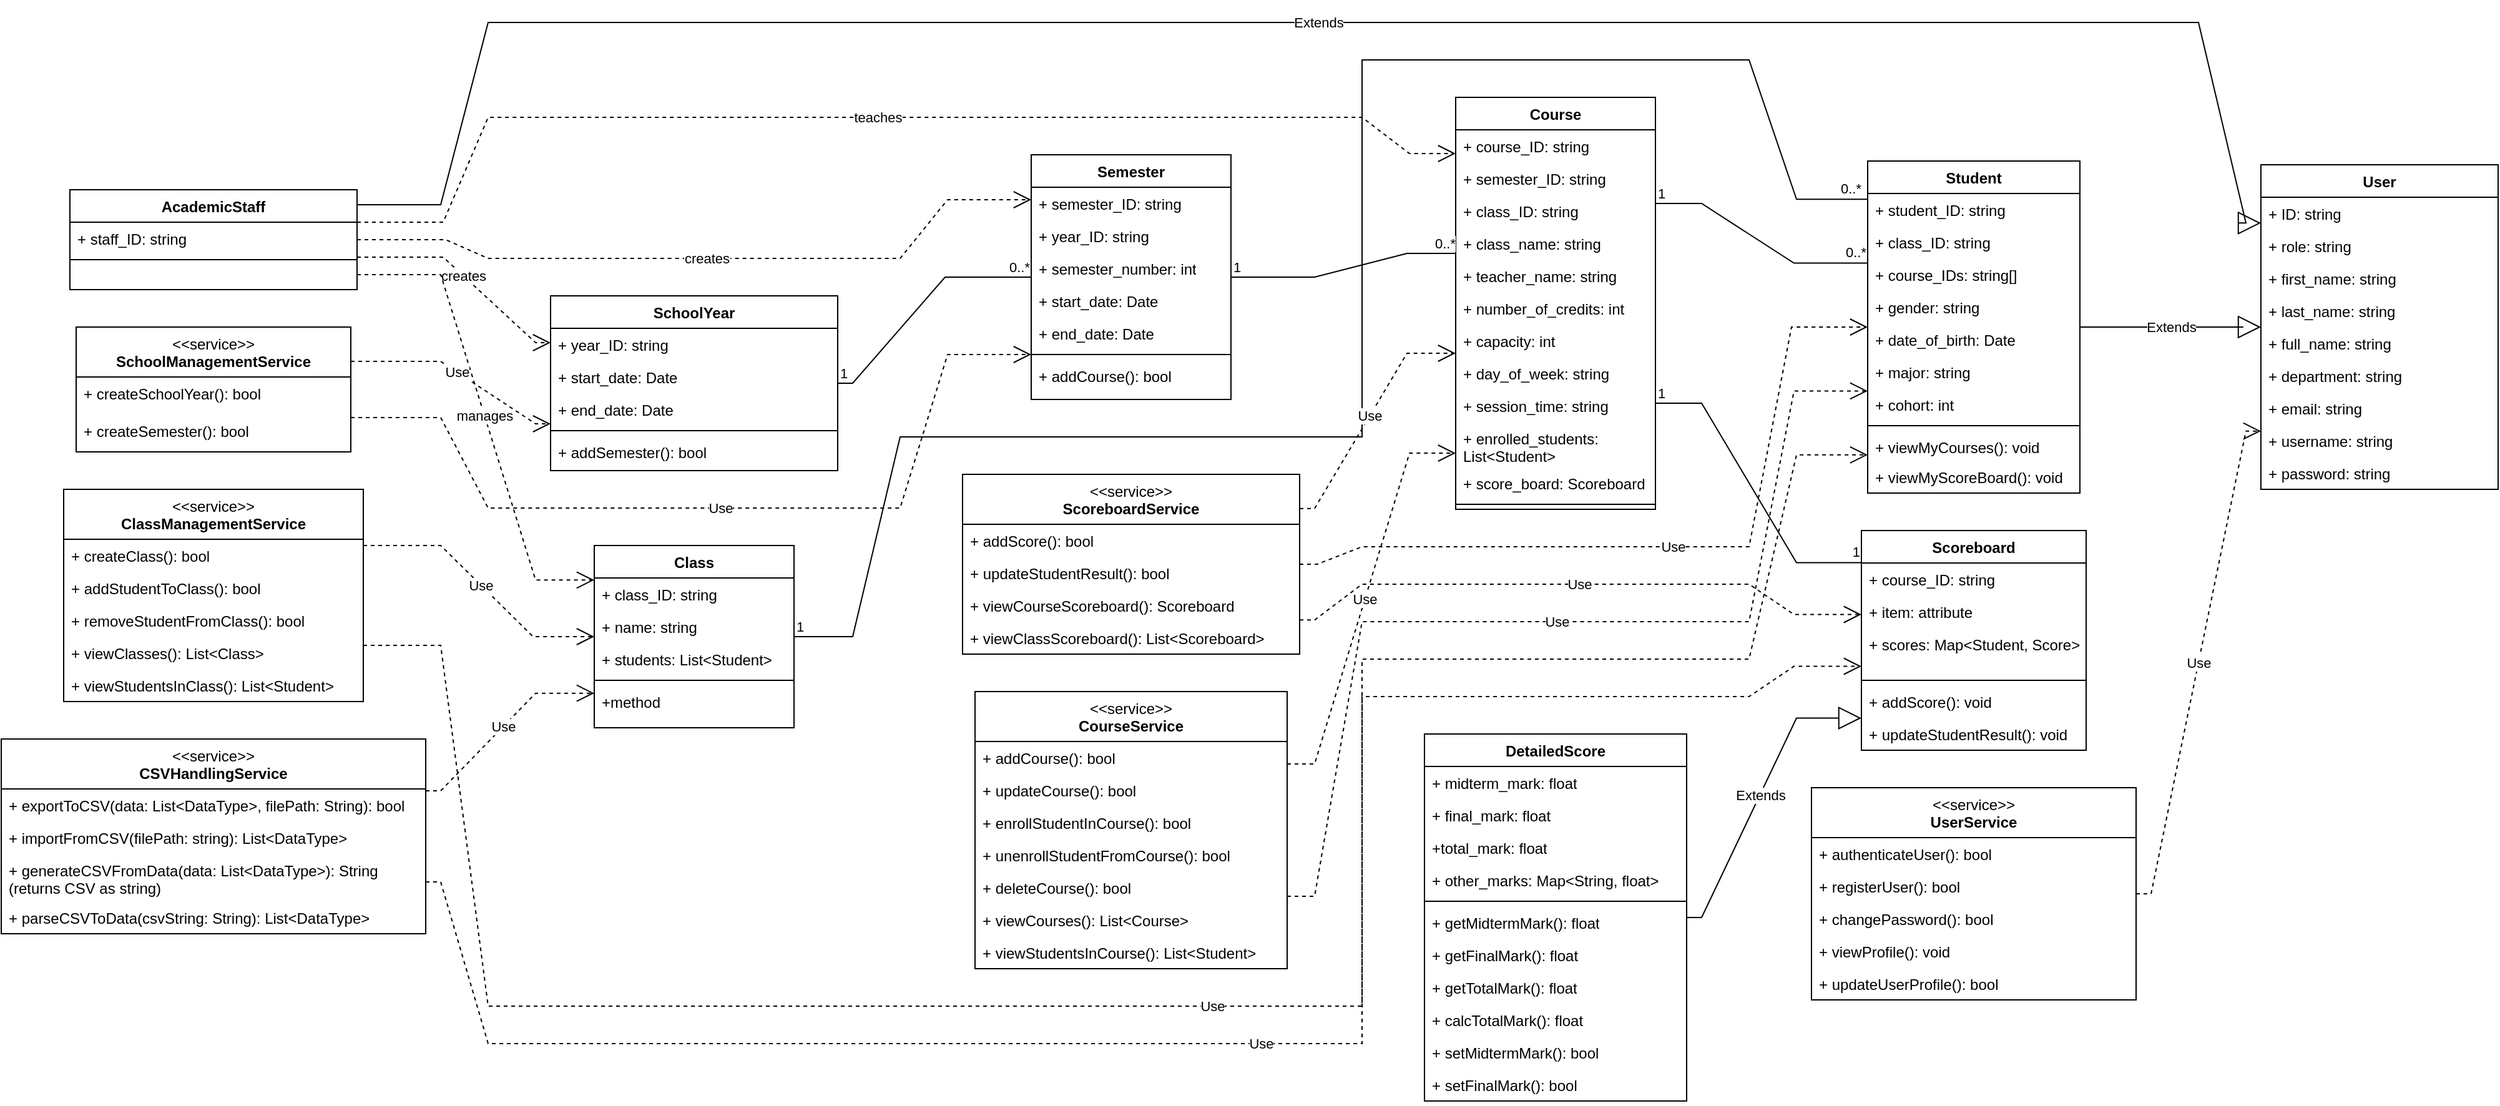 <mxfile>
    <diagram id="C5RBs43oDa-KdzZeNtuy" name="Page-1">
        <mxGraphModel dx="779" dy="1630" grid="1" gridSize="10" guides="1" tooltips="1" connect="1" arrows="1" fold="1" page="1" pageScale="1" pageWidth="827" pageHeight="1169" math="0" shadow="0">
            <root>
                <mxCell id="WIyWlLk6GJQsqaUBKTNV-0"/>
                <mxCell id="WIyWlLk6GJQsqaUBKTNV-1" parent="WIyWlLk6GJQsqaUBKTNV-0"/>
                <mxCell id="zkfFHV4jXpPFQw0GAbJ--17" value="Student" style="swimlane;fontStyle=1;align=center;verticalAlign=top;childLayout=stackLayout;horizontal=1;startSize=26;horizontalStack=0;resizeParent=1;resizeLast=0;collapsible=1;marginBottom=0;rounded=0;shadow=0;strokeWidth=1;" parent="WIyWlLk6GJQsqaUBKTNV-1" vertex="1">
                    <mxGeometry x="1495" y="111" width="170" height="266" as="geometry">
                        <mxRectangle x="550" y="140" width="160" height="26" as="alternateBounds"/>
                    </mxGeometry>
                </mxCell>
                <mxCell id="-3T1RMmUnkfiHpSHDkTK-1" value="+ student_ID: string" style="text;strokeColor=none;fillColor=none;align=left;verticalAlign=top;spacingLeft=4;spacingRight=4;overflow=hidden;rotatable=0;points=[[0,0.5],[1,0.5]];portConstraint=eastwest;whiteSpace=wrap;html=1;" parent="zkfFHV4jXpPFQw0GAbJ--17" vertex="1">
                    <mxGeometry y="26" width="170" height="26" as="geometry"/>
                </mxCell>
                <mxCell id="1" value="+ class_ID: string" style="text;strokeColor=none;fillColor=none;align=left;verticalAlign=top;spacingLeft=4;spacingRight=4;overflow=hidden;rotatable=0;points=[[0,0.5],[1,0.5]];portConstraint=eastwest;" vertex="1" parent="zkfFHV4jXpPFQw0GAbJ--17">
                    <mxGeometry y="52" width="170" height="26" as="geometry"/>
                </mxCell>
                <mxCell id="4" value="+ course_IDs: string[]" style="text;strokeColor=none;fillColor=none;align=left;verticalAlign=top;spacingLeft=4;spacingRight=4;overflow=hidden;rotatable=0;points=[[0,0.5],[1,0.5]];portConstraint=eastwest;" vertex="1" parent="zkfFHV4jXpPFQw0GAbJ--17">
                    <mxGeometry y="78" width="170" height="26" as="geometry"/>
                </mxCell>
                <mxCell id="-3T1RMmUnkfiHpSHDkTK-4" value="+ gender: string" style="text;strokeColor=none;fillColor=none;align=left;verticalAlign=top;spacingLeft=4;spacingRight=4;overflow=hidden;rotatable=0;points=[[0,0.5],[1,0.5]];portConstraint=eastwest;whiteSpace=wrap;html=1;" parent="zkfFHV4jXpPFQw0GAbJ--17" vertex="1">
                    <mxGeometry y="104" width="170" height="26" as="geometry"/>
                </mxCell>
                <mxCell id="-3T1RMmUnkfiHpSHDkTK-5" value="+ date_of_birth: Date" style="text;strokeColor=none;fillColor=none;align=left;verticalAlign=top;spacingLeft=4;spacingRight=4;overflow=hidden;rotatable=0;points=[[0,0.5],[1,0.5]];portConstraint=eastwest;whiteSpace=wrap;html=1;" parent="zkfFHV4jXpPFQw0GAbJ--17" vertex="1">
                    <mxGeometry y="130" width="170" height="26" as="geometry"/>
                </mxCell>
                <mxCell id="Ue815D1Km2BvdB6qnfGv-13" value="+ major: string" style="text;align=left;verticalAlign=top;spacingLeft=4;spacingRight=4;overflow=hidden;rotatable=0;points=[[0,0.5],[1,0.5]];portConstraint=eastwest;rounded=0;shadow=0;html=0;" parent="zkfFHV4jXpPFQw0GAbJ--17" vertex="1">
                    <mxGeometry y="156" width="170" height="26" as="geometry"/>
                </mxCell>
                <mxCell id="KfsI_u1-l9IcC41a-ZgF-0" value="+ cohort: int" style="text;strokeColor=none;fillColor=none;align=left;verticalAlign=top;spacingLeft=4;spacingRight=4;overflow=hidden;rotatable=0;points=[[0,0.5],[1,0.5]];portConstraint=eastwest;whiteSpace=wrap;html=1;" parent="zkfFHV4jXpPFQw0GAbJ--17" vertex="1">
                    <mxGeometry y="182" width="170" height="26" as="geometry"/>
                </mxCell>
                <mxCell id="zkfFHV4jXpPFQw0GAbJ--23" value="" style="line;html=1;strokeWidth=1;align=left;verticalAlign=middle;spacingTop=-1;spacingLeft=3;spacingRight=3;rotatable=0;labelPosition=right;points=[];portConstraint=eastwest;" parent="zkfFHV4jXpPFQw0GAbJ--17" vertex="1">
                    <mxGeometry y="208" width="170" height="8" as="geometry"/>
                </mxCell>
                <mxCell id="zkfFHV4jXpPFQw0GAbJ--24" value="+ viewMyCourses(): void" style="text;align=left;verticalAlign=top;spacingLeft=4;spacingRight=4;overflow=hidden;rotatable=0;points=[[0,0.5],[1,0.5]];portConstraint=eastwest;" parent="zkfFHV4jXpPFQw0GAbJ--17" vertex="1">
                    <mxGeometry y="216" width="170" height="24" as="geometry"/>
                </mxCell>
                <mxCell id="zkfFHV4jXpPFQw0GAbJ--25" value="+ viewMyScoreBoard(): void" style="text;align=left;verticalAlign=top;spacingLeft=4;spacingRight=4;overflow=hidden;rotatable=0;points=[[0,0.5],[1,0.5]];portConstraint=eastwest;" parent="zkfFHV4jXpPFQw0GAbJ--17" vertex="1">
                    <mxGeometry y="240" width="170" height="26" as="geometry"/>
                </mxCell>
                <mxCell id="Ue815D1Km2BvdB6qnfGv-22" value="User" style="swimlane;fontStyle=1;align=center;verticalAlign=top;childLayout=stackLayout;horizontal=1;startSize=26;horizontalStack=0;resizeParent=1;resizeParentMax=0;resizeLast=0;collapsible=1;marginBottom=0;whiteSpace=wrap;html=1;" parent="WIyWlLk6GJQsqaUBKTNV-1" vertex="1">
                    <mxGeometry x="1810" y="114" width="190" height="260" as="geometry"/>
                </mxCell>
                <mxCell id="Ue815D1Km2BvdB6qnfGv-23" value="&lt;div&gt;+ ID: string&lt;/div&gt;" style="text;strokeColor=none;fillColor=none;align=left;verticalAlign=top;spacingLeft=4;spacingRight=4;overflow=hidden;rotatable=0;points=[[0,0.5],[1,0.5]];portConstraint=eastwest;whiteSpace=wrap;html=1;" parent="Ue815D1Km2BvdB6qnfGv-22" vertex="1">
                    <mxGeometry y="26" width="190" height="26" as="geometry"/>
                </mxCell>
                <mxCell id="6" value="+ role: string" style="text;strokeColor=none;fillColor=none;align=left;verticalAlign=top;spacingLeft=4;spacingRight=4;overflow=hidden;rotatable=0;points=[[0,0.5],[1,0.5]];portConstraint=eastwest;" vertex="1" parent="Ue815D1Km2BvdB6qnfGv-22">
                    <mxGeometry y="52" width="190" height="26" as="geometry"/>
                </mxCell>
                <mxCell id="Ue815D1Km2BvdB6qnfGv-26" value="+ first_name: string" style="text;strokeColor=none;fillColor=none;align=left;verticalAlign=top;spacingLeft=4;spacingRight=4;overflow=hidden;rotatable=0;points=[[0,0.5],[1,0.5]];portConstraint=eastwest;whiteSpace=wrap;html=1;" parent="Ue815D1Km2BvdB6qnfGv-22" vertex="1">
                    <mxGeometry y="78" width="190" height="26" as="geometry"/>
                </mxCell>
                <mxCell id="-3T1RMmUnkfiHpSHDkTK-2" value="+ last_name: string" style="text;strokeColor=none;fillColor=none;align=left;verticalAlign=top;spacingLeft=4;spacingRight=4;overflow=hidden;rotatable=0;points=[[0,0.5],[1,0.5]];portConstraint=eastwest;whiteSpace=wrap;html=1;" parent="Ue815D1Km2BvdB6qnfGv-22" vertex="1">
                    <mxGeometry y="104" width="190" height="26" as="geometry"/>
                </mxCell>
                <mxCell id="-3T1RMmUnkfiHpSHDkTK-3" value="+ full_name: string" style="text;strokeColor=none;fillColor=none;align=left;verticalAlign=top;spacingLeft=4;spacingRight=4;overflow=hidden;rotatable=0;points=[[0,0.5],[1,0.5]];portConstraint=eastwest;whiteSpace=wrap;html=1;" parent="Ue815D1Km2BvdB6qnfGv-22" vertex="1">
                    <mxGeometry y="130" width="190" height="26" as="geometry"/>
                </mxCell>
                <mxCell id="Ue815D1Km2BvdB6qnfGv-42" value="+ department: string" style="text;strokeColor=none;fillColor=none;align=left;verticalAlign=top;spacingLeft=4;spacingRight=4;overflow=hidden;rotatable=0;points=[[0,0.5],[1,0.5]];portConstraint=eastwest;whiteSpace=wrap;html=1;" parent="Ue815D1Km2BvdB6qnfGv-22" vertex="1">
                    <mxGeometry y="156" width="190" height="26" as="geometry"/>
                </mxCell>
                <mxCell id="Ue815D1Km2BvdB6qnfGv-27" value="+ email: string" style="text;strokeColor=none;fillColor=none;align=left;verticalAlign=top;spacingLeft=4;spacingRight=4;overflow=hidden;rotatable=0;points=[[0,0.5],[1,0.5]];portConstraint=eastwest;whiteSpace=wrap;html=1;" parent="Ue815D1Km2BvdB6qnfGv-22" vertex="1">
                    <mxGeometry y="182" width="190" height="26" as="geometry"/>
                </mxCell>
                <mxCell id="hnoZKr83z10drjrx6tDb-0" value="+ username: string" style="text;strokeColor=none;fillColor=none;align=left;verticalAlign=top;spacingLeft=4;spacingRight=4;overflow=hidden;rotatable=0;points=[[0,0.5],[1,0.5]];portConstraint=eastwest;whiteSpace=wrap;html=1;" parent="Ue815D1Km2BvdB6qnfGv-22" vertex="1">
                    <mxGeometry y="208" width="190" height="26" as="geometry"/>
                </mxCell>
                <mxCell id="hnoZKr83z10drjrx6tDb-1" value="&lt;div&gt;+ password: string&lt;/div&gt;" style="text;strokeColor=none;fillColor=none;align=left;verticalAlign=top;spacingLeft=4;spacingRight=4;overflow=hidden;rotatable=0;points=[[0,0.5],[1,0.5]];portConstraint=eastwest;whiteSpace=wrap;html=1;" parent="Ue815D1Km2BvdB6qnfGv-22" vertex="1">
                    <mxGeometry y="234" width="190" height="26" as="geometry"/>
                </mxCell>
                <mxCell id="Ue815D1Km2BvdB6qnfGv-31" value="Course" style="swimlane;fontStyle=1;align=center;verticalAlign=top;childLayout=stackLayout;horizontal=1;startSize=26;horizontalStack=0;resizeParent=1;resizeParentMax=0;resizeLast=0;collapsible=1;marginBottom=0;whiteSpace=wrap;html=1;" parent="WIyWlLk6GJQsqaUBKTNV-1" vertex="1">
                    <mxGeometry x="1165" y="60" width="160" height="330" as="geometry"/>
                </mxCell>
                <mxCell id="Ue815D1Km2BvdB6qnfGv-32" value="+ course_ID: string" style="text;strokeColor=none;fillColor=none;align=left;verticalAlign=top;spacingLeft=4;spacingRight=4;overflow=hidden;rotatable=0;points=[[0,0.5],[1,0.5]];portConstraint=eastwest;whiteSpace=wrap;html=1;" parent="Ue815D1Km2BvdB6qnfGv-31" vertex="1">
                    <mxGeometry y="26" width="160" height="26" as="geometry"/>
                </mxCell>
                <mxCell id="2" value="+ semester_ID: string" style="text;strokeColor=none;fillColor=none;align=left;verticalAlign=top;spacingLeft=4;spacingRight=4;overflow=hidden;rotatable=0;points=[[0,0.5],[1,0.5]];portConstraint=eastwest;" vertex="1" parent="Ue815D1Km2BvdB6qnfGv-31">
                    <mxGeometry y="52" width="160" height="26" as="geometry"/>
                </mxCell>
                <mxCell id="Ue815D1Km2BvdB6qnfGv-35" value="+ class_ID: string" style="text;strokeColor=none;fillColor=none;align=left;verticalAlign=top;spacingLeft=4;spacingRight=4;overflow=hidden;rotatable=0;points=[[0,0.5],[1,0.5]];portConstraint=eastwest;whiteSpace=wrap;html=1;" parent="Ue815D1Km2BvdB6qnfGv-31" vertex="1">
                    <mxGeometry y="78" width="160" height="26" as="geometry"/>
                </mxCell>
                <mxCell id="KfsI_u1-l9IcC41a-ZgF-5" value="+ class_name: string" style="text;strokeColor=none;fillColor=none;align=left;verticalAlign=top;spacingLeft=4;spacingRight=4;overflow=hidden;rotatable=0;points=[[0,0.5],[1,0.5]];portConstraint=eastwest;whiteSpace=wrap;html=1;" parent="Ue815D1Km2BvdB6qnfGv-31" vertex="1">
                    <mxGeometry y="104" width="160" height="26" as="geometry"/>
                </mxCell>
                <mxCell id="-3T1RMmUnkfiHpSHDkTK-28" value="+ teacher_name: string" style="text;strokeColor=none;fillColor=none;align=left;verticalAlign=top;spacingLeft=4;spacingRight=4;overflow=hidden;rotatable=0;points=[[0,0.5],[1,0.5]];portConstraint=eastwest;whiteSpace=wrap;html=1;" parent="Ue815D1Km2BvdB6qnfGv-31" vertex="1">
                    <mxGeometry y="130" width="160" height="26" as="geometry"/>
                </mxCell>
                <mxCell id="KfsI_u1-l9IcC41a-ZgF-6" value="+ number_of_credits: int" style="text;strokeColor=none;fillColor=none;align=left;verticalAlign=top;spacingLeft=4;spacingRight=4;overflow=hidden;rotatable=0;points=[[0,0.5],[1,0.5]];portConstraint=eastwest;whiteSpace=wrap;html=1;" parent="Ue815D1Km2BvdB6qnfGv-31" vertex="1">
                    <mxGeometry y="156" width="160" height="26" as="geometry"/>
                </mxCell>
                <mxCell id="KfsI_u1-l9IcC41a-ZgF-7" value="+ capacity: int" style="text;strokeColor=none;fillColor=none;align=left;verticalAlign=top;spacingLeft=4;spacingRight=4;overflow=hidden;rotatable=0;points=[[0,0.5],[1,0.5]];portConstraint=eastwest;whiteSpace=wrap;html=1;" parent="Ue815D1Km2BvdB6qnfGv-31" vertex="1">
                    <mxGeometry y="182" width="160" height="26" as="geometry"/>
                </mxCell>
                <mxCell id="KfsI_u1-l9IcC41a-ZgF-8" value="+ day_of_week: string" style="text;strokeColor=none;fillColor=none;align=left;verticalAlign=top;spacingLeft=4;spacingRight=4;overflow=hidden;rotatable=0;points=[[0,0.5],[1,0.5]];portConstraint=eastwest;whiteSpace=wrap;html=1;" parent="Ue815D1Km2BvdB6qnfGv-31" vertex="1">
                    <mxGeometry y="208" width="160" height="26" as="geometry"/>
                </mxCell>
                <mxCell id="KfsI_u1-l9IcC41a-ZgF-9" value="+ session_time: string" style="text;strokeColor=none;fillColor=none;align=left;verticalAlign=top;spacingLeft=4;spacingRight=4;overflow=hidden;rotatable=0;points=[[0,0.5],[1,0.5]];portConstraint=eastwest;whiteSpace=wrap;html=1;" parent="Ue815D1Km2BvdB6qnfGv-31" vertex="1">
                    <mxGeometry y="234" width="160" height="26" as="geometry"/>
                </mxCell>
                <mxCell id="-3T1RMmUnkfiHpSHDkTK-29" value="+ enrolled_students: List&amp;lt;Student&amp;gt;" style="text;strokeColor=none;fillColor=none;align=left;verticalAlign=top;spacingLeft=4;spacingRight=4;overflow=hidden;rotatable=0;points=[[0,0.5],[1,0.5]];portConstraint=eastwest;whiteSpace=wrap;html=1;" parent="Ue815D1Km2BvdB6qnfGv-31" vertex="1">
                    <mxGeometry y="260" width="160" height="36" as="geometry"/>
                </mxCell>
                <mxCell id="5" value="+ score_board: Scoreboard" style="text;strokeColor=none;fillColor=none;align=left;verticalAlign=top;spacingLeft=4;spacingRight=4;overflow=hidden;rotatable=0;points=[[0,0.5],[1,0.5]];portConstraint=eastwest;" vertex="1" parent="Ue815D1Km2BvdB6qnfGv-31">
                    <mxGeometry y="296" width="160" height="26" as="geometry"/>
                </mxCell>
                <mxCell id="Ue815D1Km2BvdB6qnfGv-33" value="" style="line;strokeWidth=1;fillColor=none;align=left;verticalAlign=middle;spacingTop=-1;spacingLeft=3;spacingRight=3;rotatable=0;labelPosition=right;points=[];portConstraint=eastwest;strokeColor=inherit;" parent="Ue815D1Km2BvdB6qnfGv-31" vertex="1">
                    <mxGeometry y="322" width="160" height="8" as="geometry"/>
                </mxCell>
                <mxCell id="Ue815D1Km2BvdB6qnfGv-51" value="SchoolYear" style="swimlane;fontStyle=1;align=center;verticalAlign=top;childLayout=stackLayout;horizontal=1;startSize=26;horizontalStack=0;resizeParent=1;resizeParentMax=0;resizeLast=0;collapsible=1;marginBottom=0;whiteSpace=wrap;html=1;" parent="WIyWlLk6GJQsqaUBKTNV-1" vertex="1">
                    <mxGeometry x="440" y="219" width="230" height="140" as="geometry"/>
                </mxCell>
                <mxCell id="Ue815D1Km2BvdB6qnfGv-52" value="+ year_ID: string" style="text;strokeColor=none;fillColor=none;align=left;verticalAlign=top;spacingLeft=4;spacingRight=4;overflow=hidden;rotatable=0;points=[[0,0.5],[1,0.5]];portConstraint=eastwest;whiteSpace=wrap;html=1;" parent="Ue815D1Km2BvdB6qnfGv-51" vertex="1">
                    <mxGeometry y="26" width="230" height="26" as="geometry"/>
                </mxCell>
                <mxCell id="Ue815D1Km2BvdB6qnfGv-55" value="+ start_date: Date" style="text;strokeColor=none;fillColor=none;align=left;verticalAlign=top;spacingLeft=4;spacingRight=4;overflow=hidden;rotatable=0;points=[[0,0.5],[1,0.5]];portConstraint=eastwest;whiteSpace=wrap;html=1;" parent="Ue815D1Km2BvdB6qnfGv-51" vertex="1">
                    <mxGeometry y="52" width="230" height="26" as="geometry"/>
                </mxCell>
                <mxCell id="Ue815D1Km2BvdB6qnfGv-56" value="+ end_date: Date" style="text;strokeColor=none;fillColor=none;align=left;verticalAlign=top;spacingLeft=4;spacingRight=4;overflow=hidden;rotatable=0;points=[[0,0.5],[1,0.5]];portConstraint=eastwest;whiteSpace=wrap;html=1;" parent="Ue815D1Km2BvdB6qnfGv-51" vertex="1">
                    <mxGeometry y="78" width="230" height="26" as="geometry"/>
                </mxCell>
                <mxCell id="Ue815D1Km2BvdB6qnfGv-53" value="" style="line;strokeWidth=1;fillColor=none;align=left;verticalAlign=middle;spacingTop=-1;spacingLeft=3;spacingRight=3;rotatable=0;labelPosition=right;points=[];portConstraint=eastwest;strokeColor=inherit;" parent="Ue815D1Km2BvdB6qnfGv-51" vertex="1">
                    <mxGeometry y="104" width="230" height="8" as="geometry"/>
                </mxCell>
                <mxCell id="Ue815D1Km2BvdB6qnfGv-58" value="+ addSemester(): bool" style="text;strokeColor=none;fillColor=none;align=left;verticalAlign=top;spacingLeft=4;spacingRight=4;overflow=hidden;rotatable=0;points=[[0,0.5],[1,0.5]];portConstraint=eastwest;whiteSpace=wrap;html=1;" parent="Ue815D1Km2BvdB6qnfGv-51" vertex="1">
                    <mxGeometry y="112" width="230" height="28" as="geometry"/>
                </mxCell>
                <mxCell id="Ue815D1Km2BvdB6qnfGv-59" value="Class" style="swimlane;fontStyle=1;align=center;verticalAlign=top;childLayout=stackLayout;horizontal=1;startSize=26;horizontalStack=0;resizeParent=1;resizeParentMax=0;resizeLast=0;collapsible=1;marginBottom=0;whiteSpace=wrap;html=1;" parent="WIyWlLk6GJQsqaUBKTNV-1" vertex="1">
                    <mxGeometry x="475" y="419" width="160" height="146" as="geometry"/>
                </mxCell>
                <mxCell id="Ue815D1Km2BvdB6qnfGv-60" value="+ class_ID: string" style="text;strokeColor=none;fillColor=none;align=left;verticalAlign=top;spacingLeft=4;spacingRight=4;overflow=hidden;rotatable=0;points=[[0,0.5],[1,0.5]];portConstraint=eastwest;whiteSpace=wrap;html=1;" parent="Ue815D1Km2BvdB6qnfGv-59" vertex="1">
                    <mxGeometry y="26" width="160" height="26" as="geometry"/>
                </mxCell>
                <mxCell id="-3T1RMmUnkfiHpSHDkTK-187" value="+ name: string" style="text;strokeColor=none;fillColor=none;align=left;verticalAlign=top;spacingLeft=4;spacingRight=4;overflow=hidden;rotatable=0;points=[[0,0.5],[1,0.5]];portConstraint=eastwest;whiteSpace=wrap;html=1;" parent="Ue815D1Km2BvdB6qnfGv-59" vertex="1">
                    <mxGeometry y="52" width="160" height="26" as="geometry"/>
                </mxCell>
                <mxCell id="Ue815D1Km2BvdB6qnfGv-63" value="+ students: List&amp;lt;Student&amp;gt;" style="text;strokeColor=none;fillColor=none;align=left;verticalAlign=top;spacingLeft=4;spacingRight=4;overflow=hidden;rotatable=0;points=[[0,0.5],[1,0.5]];portConstraint=eastwest;whiteSpace=wrap;html=1;" parent="Ue815D1Km2BvdB6qnfGv-59" vertex="1">
                    <mxGeometry y="78" width="160" height="26" as="geometry"/>
                </mxCell>
                <mxCell id="Ue815D1Km2BvdB6qnfGv-61" value="" style="line;strokeWidth=1;fillColor=none;align=left;verticalAlign=middle;spacingTop=-1;spacingLeft=3;spacingRight=3;rotatable=0;labelPosition=right;points=[];portConstraint=eastwest;strokeColor=inherit;" parent="Ue815D1Km2BvdB6qnfGv-59" vertex="1">
                    <mxGeometry y="104" width="160" height="8" as="geometry"/>
                </mxCell>
                <mxCell id="Ue815D1Km2BvdB6qnfGv-62" value="+method" style="text;strokeColor=none;fillColor=none;align=left;verticalAlign=top;spacingLeft=4;spacingRight=4;overflow=hidden;rotatable=0;points=[[0,0.5],[1,0.5]];portConstraint=eastwest;whiteSpace=wrap;html=1;" parent="Ue815D1Km2BvdB6qnfGv-59" vertex="1">
                    <mxGeometry y="112" width="160" height="34" as="geometry"/>
                </mxCell>
                <mxCell id="Ue815D1Km2BvdB6qnfGv-65" value="Semester" style="swimlane;fontStyle=1;align=center;verticalAlign=top;childLayout=stackLayout;horizontal=1;startSize=26;horizontalStack=0;resizeParent=1;resizeParentMax=0;resizeLast=0;collapsible=1;marginBottom=0;whiteSpace=wrap;html=1;" parent="WIyWlLk6GJQsqaUBKTNV-1" vertex="1">
                    <mxGeometry x="825" y="106" width="160" height="196" as="geometry"/>
                </mxCell>
                <mxCell id="Ue815D1Km2BvdB6qnfGv-66" value="+ semester_ID: string" style="text;strokeColor=none;fillColor=none;align=left;verticalAlign=top;spacingLeft=4;spacingRight=4;overflow=hidden;rotatable=0;points=[[0,0.5],[1,0.5]];portConstraint=eastwest;whiteSpace=wrap;html=1;" parent="Ue815D1Km2BvdB6qnfGv-65" vertex="1">
                    <mxGeometry y="26" width="160" height="26" as="geometry"/>
                </mxCell>
                <mxCell id="3" value="+ year_ID: string" style="text;strokeColor=none;fillColor=none;align=left;verticalAlign=top;spacingLeft=4;spacingRight=4;overflow=hidden;rotatable=0;points=[[0,0.5],[1,0.5]];portConstraint=eastwest;" vertex="1" parent="Ue815D1Km2BvdB6qnfGv-65">
                    <mxGeometry y="52" width="160" height="26" as="geometry"/>
                </mxCell>
                <mxCell id="Ue815D1Km2BvdB6qnfGv-71" value="+ semester_number: int" style="text;strokeColor=none;fillColor=none;align=left;verticalAlign=top;spacingLeft=4;spacingRight=4;overflow=hidden;rotatable=0;points=[[0,0.5],[1,0.5]];portConstraint=eastwest;whiteSpace=wrap;html=1;" parent="Ue815D1Km2BvdB6qnfGv-65" vertex="1">
                    <mxGeometry y="78" width="160" height="26" as="geometry"/>
                </mxCell>
                <mxCell id="Ue815D1Km2BvdB6qnfGv-69" value="+ start_date: Date" style="text;strokeColor=none;fillColor=none;align=left;verticalAlign=top;spacingLeft=4;spacingRight=4;overflow=hidden;rotatable=0;points=[[0,0.5],[1,0.5]];portConstraint=eastwest;whiteSpace=wrap;html=1;" parent="Ue815D1Km2BvdB6qnfGv-65" vertex="1">
                    <mxGeometry y="104" width="160" height="26" as="geometry"/>
                </mxCell>
                <mxCell id="Ue815D1Km2BvdB6qnfGv-70" value="+ end_date: Date" style="text;strokeColor=none;fillColor=none;align=left;verticalAlign=top;spacingLeft=4;spacingRight=4;overflow=hidden;rotatable=0;points=[[0,0.5],[1,0.5]];portConstraint=eastwest;whiteSpace=wrap;html=1;" parent="Ue815D1Km2BvdB6qnfGv-65" vertex="1">
                    <mxGeometry y="130" width="160" height="26" as="geometry"/>
                </mxCell>
                <mxCell id="Ue815D1Km2BvdB6qnfGv-67" value="" style="line;strokeWidth=1;fillColor=none;align=left;verticalAlign=middle;spacingTop=-1;spacingLeft=3;spacingRight=3;rotatable=0;labelPosition=right;points=[];portConstraint=eastwest;strokeColor=inherit;" parent="Ue815D1Km2BvdB6qnfGv-65" vertex="1">
                    <mxGeometry y="156" width="160" height="8" as="geometry"/>
                </mxCell>
                <mxCell id="Ue815D1Km2BvdB6qnfGv-68" value="+ addCourse(): bool" style="text;strokeColor=none;fillColor=none;align=left;verticalAlign=top;spacingLeft=4;spacingRight=4;overflow=hidden;rotatable=0;points=[[0,0.5],[1,0.5]];portConstraint=eastwest;whiteSpace=wrap;html=1;" parent="Ue815D1Km2BvdB6qnfGv-65" vertex="1">
                    <mxGeometry y="164" width="160" height="32" as="geometry"/>
                </mxCell>
                <mxCell id="-3T1RMmUnkfiHpSHDkTK-30" value="Scoreboard" style="swimlane;fontStyle=1;align=center;verticalAlign=top;childLayout=stackLayout;horizontal=1;startSize=26;horizontalStack=0;resizeParent=1;resizeParentMax=0;resizeLast=0;collapsible=1;marginBottom=0;whiteSpace=wrap;html=1;" parent="WIyWlLk6GJQsqaUBKTNV-1" vertex="1">
                    <mxGeometry x="1490" y="407" width="180" height="176" as="geometry"/>
                </mxCell>
                <mxCell id="-3T1RMmUnkfiHpSHDkTK-31" value="+ course_ID: string" style="text;strokeColor=none;fillColor=none;align=left;verticalAlign=top;spacingLeft=4;spacingRight=4;overflow=hidden;rotatable=0;points=[[0,0.5],[1,0.5]];portConstraint=eastwest;whiteSpace=wrap;html=1;" parent="-3T1RMmUnkfiHpSHDkTK-30" vertex="1">
                    <mxGeometry y="26" width="180" height="26" as="geometry"/>
                </mxCell>
                <mxCell id="-3T1RMmUnkfiHpSHDkTK-192" value="+ item: attribute" style="text;strokeColor=none;fillColor=none;align=left;verticalAlign=top;spacingLeft=4;spacingRight=4;overflow=hidden;rotatable=0;points=[[0,0.5],[1,0.5]];portConstraint=eastwest;whiteSpace=wrap;html=1;" parent="-3T1RMmUnkfiHpSHDkTK-30" vertex="1">
                    <mxGeometry y="52" width="180" height="26" as="geometry"/>
                </mxCell>
                <mxCell id="-3T1RMmUnkfiHpSHDkTK-34" value="+ scores: Map&amp;lt;Student, Score&amp;gt;" style="text;strokeColor=none;fillColor=none;align=left;verticalAlign=top;spacingLeft=4;spacingRight=4;overflow=hidden;rotatable=0;points=[[0,0.5],[1,0.5]];portConstraint=eastwest;whiteSpace=wrap;html=1;" parent="-3T1RMmUnkfiHpSHDkTK-30" vertex="1">
                    <mxGeometry y="78" width="180" height="38" as="geometry"/>
                </mxCell>
                <mxCell id="-3T1RMmUnkfiHpSHDkTK-32" value="" style="line;strokeWidth=1;fillColor=none;align=left;verticalAlign=middle;spacingTop=-1;spacingLeft=3;spacingRight=3;rotatable=0;labelPosition=right;points=[];portConstraint=eastwest;strokeColor=inherit;" parent="-3T1RMmUnkfiHpSHDkTK-30" vertex="1">
                    <mxGeometry y="116" width="180" height="8" as="geometry"/>
                </mxCell>
                <mxCell id="-3T1RMmUnkfiHpSHDkTK-33" value="+ addScore(): void" style="text;strokeColor=none;fillColor=none;align=left;verticalAlign=top;spacingLeft=4;spacingRight=4;overflow=hidden;rotatable=0;points=[[0,0.5],[1,0.5]];portConstraint=eastwest;whiteSpace=wrap;html=1;" parent="-3T1RMmUnkfiHpSHDkTK-30" vertex="1">
                    <mxGeometry y="124" width="180" height="26" as="geometry"/>
                </mxCell>
                <mxCell id="fArniEPpt_v33jyFr9sa-2" value="+ updateStudentResult(): void" style="text;strokeColor=none;fillColor=none;align=left;verticalAlign=top;spacingLeft=4;spacingRight=4;overflow=hidden;rotatable=0;points=[[0,0.5],[1,0.5]];portConstraint=eastwest;whiteSpace=wrap;html=1;" parent="-3T1RMmUnkfiHpSHDkTK-30" vertex="1">
                    <mxGeometry y="150" width="180" height="26" as="geometry"/>
                </mxCell>
                <mxCell id="-3T1RMmUnkfiHpSHDkTK-81" value="Extends" style="endArrow=block;endSize=16;endFill=0;html=1;rounded=0;exitDx=0;exitDy=0;exitPerimeter=0;edgeStyle=orthogonalEdgeStyle;noEdgeStyle=1;orthogonal=1;" parent="WIyWlLk6GJQsqaUBKTNV-1" source="zkfFHV4jXpPFQw0GAbJ--0" target="Ue815D1Km2BvdB6qnfGv-22" edge="1">
                    <mxGeometry width="160" relative="1" as="geometry">
                        <mxPoint x="30" y="390" as="sourcePoint"/>
                        <mxPoint x="190" y="390" as="targetPoint"/>
                        <mxPoint as="offset"/>
                        <Array as="points">
                            <mxPoint x="352" y="146"/>
                            <mxPoint x="390"/>
                            <mxPoint x="720"/>
                            <mxPoint x="720"/>
                            <mxPoint x="1090"/>
                            <mxPoint x="1090"/>
                            <mxPoint x="1400"/>
                            <mxPoint x="1400"/>
                            <mxPoint x="1760"/>
                            <mxPoint x="1798" y="160.667"/>
                        </Array>
                    </mxGeometry>
                </mxCell>
                <mxCell id="zkfFHV4jXpPFQw0GAbJ--0" value="AcademicStaff" style="swimlane;fontStyle=1;align=center;verticalAlign=top;childLayout=stackLayout;horizontal=1;startSize=26;horizontalStack=0;resizeParent=1;resizeLast=0;collapsible=1;marginBottom=0;rounded=0;shadow=0;strokeWidth=1;" parent="WIyWlLk6GJQsqaUBKTNV-1" vertex="1">
                    <mxGeometry x="55" y="134" width="230" height="80" as="geometry">
                        <mxRectangle x="220" y="120" width="160" height="26" as="alternateBounds"/>
                    </mxGeometry>
                </mxCell>
                <mxCell id="-3T1RMmUnkfiHpSHDkTK-0" value="+ staff_ID: string" style="text;strokeColor=none;fillColor=none;align=left;verticalAlign=top;spacingLeft=4;spacingRight=4;overflow=hidden;rotatable=0;points=[[0,0.5],[1,0.5]];portConstraint=eastwest;whiteSpace=wrap;html=1;" parent="zkfFHV4jXpPFQw0GAbJ--0" vertex="1">
                    <mxGeometry y="26" width="230" height="26" as="geometry"/>
                </mxCell>
                <mxCell id="zkfFHV4jXpPFQw0GAbJ--4" value="" style="line;html=1;strokeWidth=1;align=left;verticalAlign=middle;spacingTop=-1;spacingLeft=3;spacingRight=3;rotatable=0;labelPosition=right;points=[];portConstraint=eastwest;" parent="zkfFHV4jXpPFQw0GAbJ--0" vertex="1">
                    <mxGeometry y="52" width="230" height="8" as="geometry"/>
                </mxCell>
                <mxCell id="-3T1RMmUnkfiHpSHDkTK-82" value="Extends" style="endArrow=block;endSize=16;endFill=0;html=1;rounded=0;edgeStyle=orthogonalEdgeStyle;noEdgeStyle=1;orthogonal=1;" parent="WIyWlLk6GJQsqaUBKTNV-1" source="zkfFHV4jXpPFQw0GAbJ--17" target="Ue815D1Km2BvdB6qnfGv-22" edge="1">
                    <mxGeometry width="160" relative="1" as="geometry">
                        <mxPoint y="430" as="sourcePoint"/>
                        <mxPoint x="160" y="430" as="targetPoint"/>
                        <Array as="points">
                            <mxPoint x="1722" y="244"/>
                            <mxPoint x="1796" y="244"/>
                        </Array>
                    </mxGeometry>
                </mxCell>
                <mxCell id="-3T1RMmUnkfiHpSHDkTK-83" value="creates" style="endArrow=open;endSize=12;dashed=1;html=1;rounded=0;noEdgeStyle=1;orthogonal=1;edgeStyle=orthogonalEdgeStyle;" parent="WIyWlLk6GJQsqaUBKTNV-1" source="zkfFHV4jXpPFQw0GAbJ--0" target="Ue815D1Km2BvdB6qnfGv-51" edge="1">
                    <mxGeometry width="160" relative="1" as="geometry">
                        <mxPoint x="-30" y="620" as="sourcePoint"/>
                        <mxPoint x="130" y="620" as="targetPoint"/>
                        <Array as="points">
                            <mxPoint x="354" y="188"/>
                            <mxPoint x="428" y="256.5"/>
                        </Array>
                    </mxGeometry>
                </mxCell>
                <mxCell id="-3T1RMmUnkfiHpSHDkTK-84" value="creates" style="endArrow=open;endSize=12;dashed=1;html=1;rounded=0;noEdgeStyle=1;orthogonal=1;edgeStyle=orthogonalEdgeStyle;" parent="WIyWlLk6GJQsqaUBKTNV-1" source="zkfFHV4jXpPFQw0GAbJ--0" target="Ue815D1Km2BvdB6qnfGv-65" edge="1">
                    <mxGeometry width="160" relative="1" as="geometry">
                        <mxPoint x="-230" y="480" as="sourcePoint"/>
                        <mxPoint x="-70" y="480" as="targetPoint"/>
                        <Array as="points">
                            <mxPoint x="356" y="174"/>
                            <mxPoint x="390" y="189"/>
                            <mxPoint x="720" y="189"/>
                            <mxPoint x="758" y="142"/>
                        </Array>
                    </mxGeometry>
                </mxCell>
                <mxCell id="-3T1RMmUnkfiHpSHDkTK-85" value="manages" style="endArrow=open;endSize=12;dashed=1;html=1;rounded=0;noEdgeStyle=1;orthogonal=1;edgeStyle=orthogonalEdgeStyle;" parent="WIyWlLk6GJQsqaUBKTNV-1" source="zkfFHV4jXpPFQw0GAbJ--0" target="Ue815D1Km2BvdB6qnfGv-59" edge="1">
                    <mxGeometry width="160" relative="1" as="geometry">
                        <mxPoint x="180" y="830" as="sourcePoint"/>
                        <mxPoint x="340" y="830" as="targetPoint"/>
                        <Array as="points">
                            <mxPoint x="352" y="202"/>
                            <mxPoint x="428" y="446.667"/>
                        </Array>
                    </mxGeometry>
                </mxCell>
                <mxCell id="-3T1RMmUnkfiHpSHDkTK-86" value="teaches" style="endArrow=open;endSize=12;dashed=1;html=1;rounded=0;noEdgeStyle=1;orthogonal=1;edgeStyle=orthogonalEdgeStyle;" parent="WIyWlLk6GJQsqaUBKTNV-1" source="zkfFHV4jXpPFQw0GAbJ--0" target="Ue815D1Km2BvdB6qnfGv-31" edge="1">
                    <mxGeometry width="160" relative="1" as="geometry">
                        <mxPoint x="-40" y="1120" as="sourcePoint"/>
                        <mxPoint x="120" y="1120" as="targetPoint"/>
                        <Array as="points">
                            <mxPoint x="354" y="160"/>
                            <mxPoint x="390" y="76"/>
                            <mxPoint x="720" y="76"/>
                            <mxPoint x="720" y="76"/>
                            <mxPoint x="1090" y="76"/>
                            <mxPoint x="1128" y="105"/>
                        </Array>
                    </mxGeometry>
                </mxCell>
                <mxCell id="-3T1RMmUnkfiHpSHDkTK-87" value="" style="endArrow=none;html=1;edgeStyle=orthogonalEdgeStyle;rounded=0;noEdgeStyle=1;orthogonal=1;" parent="WIyWlLk6GJQsqaUBKTNV-1" source="Ue815D1Km2BvdB6qnfGv-59" target="zkfFHV4jXpPFQw0GAbJ--17" edge="1">
                    <mxGeometry relative="1" as="geometry">
                        <mxPoint x="600" y="752" as="sourcePoint"/>
                        <mxPoint x="760" y="752" as="targetPoint"/>
                        <Array as="points">
                            <mxPoint x="682" y="492"/>
                            <mxPoint x="720" y="332"/>
                            <mxPoint x="1090" y="332"/>
                            <mxPoint x="1090" y="30"/>
                            <mxPoint x="1400" y="30"/>
                            <mxPoint x="1438" y="141.6"/>
                        </Array>
                    </mxGeometry>
                </mxCell>
                <mxCell id="-3T1RMmUnkfiHpSHDkTK-88" value="1" style="edgeLabel;resizable=0;html=1;align=left;verticalAlign=bottom;" parent="-3T1RMmUnkfiHpSHDkTK-87" connectable="0" vertex="1">
                    <mxGeometry x="-1" relative="1" as="geometry"/>
                </mxCell>
                <mxCell id="-3T1RMmUnkfiHpSHDkTK-89" value="0..*" style="edgeLabel;resizable=0;html=1;align=right;verticalAlign=bottom;" parent="-3T1RMmUnkfiHpSHDkTK-87" connectable="0" vertex="1">
                    <mxGeometry x="1" relative="1" as="geometry">
                        <mxPoint x="-5" as="offset"/>
                    </mxGeometry>
                </mxCell>
                <mxCell id="-3T1RMmUnkfiHpSHDkTK-90" value="" style="endArrow=none;html=1;edgeStyle=orthogonalEdgeStyle;rounded=0;noEdgeStyle=1;orthogonal=1;" parent="WIyWlLk6GJQsqaUBKTNV-1" source="Ue815D1Km2BvdB6qnfGv-31" target="zkfFHV4jXpPFQw0GAbJ--17" edge="1">
                    <mxGeometry relative="1" as="geometry">
                        <mxPoint x="650" y="540" as="sourcePoint"/>
                        <mxPoint x="390" y="470" as="targetPoint"/>
                        <Array as="points">
                            <mxPoint x="1362" y="145"/>
                            <mxPoint x="1436" y="192.8"/>
                        </Array>
                    </mxGeometry>
                </mxCell>
                <mxCell id="-3T1RMmUnkfiHpSHDkTK-91" value="1" style="edgeLabel;resizable=0;html=1;align=left;verticalAlign=bottom;" parent="-3T1RMmUnkfiHpSHDkTK-90" connectable="0" vertex="1">
                    <mxGeometry x="-1" relative="1" as="geometry"/>
                </mxCell>
                <mxCell id="-3T1RMmUnkfiHpSHDkTK-92" value="0..*" style="edgeLabel;resizable=0;html=1;align=right;verticalAlign=bottom;" parent="-3T1RMmUnkfiHpSHDkTK-90" connectable="0" vertex="1">
                    <mxGeometry x="1" relative="1" as="geometry"/>
                </mxCell>
                <mxCell id="-3T1RMmUnkfiHpSHDkTK-93" value="" style="endArrow=none;html=1;edgeStyle=orthogonalEdgeStyle;rounded=0;noEdgeStyle=1;orthogonal=1;" parent="WIyWlLk6GJQsqaUBKTNV-1" source="Ue815D1Km2BvdB6qnfGv-65" target="Ue815D1Km2BvdB6qnfGv-31" edge="1">
                    <mxGeometry relative="1" as="geometry">
                        <mxPoint x="110" y="810" as="sourcePoint"/>
                        <mxPoint x="270" y="810" as="targetPoint"/>
                        <Array as="points">
                            <mxPoint x="1052" y="204"/>
                            <mxPoint x="1126" y="185"/>
                        </Array>
                    </mxGeometry>
                </mxCell>
                <mxCell id="-3T1RMmUnkfiHpSHDkTK-94" value="1" style="edgeLabel;resizable=0;html=1;align=left;verticalAlign=bottom;" parent="-3T1RMmUnkfiHpSHDkTK-93" connectable="0" vertex="1">
                    <mxGeometry x="-1" relative="1" as="geometry"/>
                </mxCell>
                <mxCell id="-3T1RMmUnkfiHpSHDkTK-95" value="0..*" style="edgeLabel;resizable=0;html=1;align=right;verticalAlign=bottom;" parent="-3T1RMmUnkfiHpSHDkTK-93" connectable="0" vertex="1">
                    <mxGeometry x="1" relative="1" as="geometry"/>
                </mxCell>
                <mxCell id="-3T1RMmUnkfiHpSHDkTK-96" value="" style="endArrow=none;html=1;edgeStyle=orthogonalEdgeStyle;rounded=0;noEdgeStyle=1;orthogonal=1;" parent="WIyWlLk6GJQsqaUBKTNV-1" source="Ue815D1Km2BvdB6qnfGv-51" target="Ue815D1Km2BvdB6qnfGv-65" edge="1">
                    <mxGeometry relative="1" as="geometry">
                        <mxPoint x="110" y="580" as="sourcePoint"/>
                        <mxPoint x="270" y="580" as="targetPoint"/>
                        <Array as="points">
                            <mxPoint x="682" y="289"/>
                            <mxPoint x="756" y="204"/>
                        </Array>
                    </mxGeometry>
                </mxCell>
                <mxCell id="-3T1RMmUnkfiHpSHDkTK-97" value="1" style="edgeLabel;resizable=0;html=1;align=left;verticalAlign=bottom;" parent="-3T1RMmUnkfiHpSHDkTK-96" connectable="0" vertex="1">
                    <mxGeometry x="-1" relative="1" as="geometry"/>
                </mxCell>
                <mxCell id="-3T1RMmUnkfiHpSHDkTK-98" value="0..*" style="edgeLabel;resizable=0;html=1;align=right;verticalAlign=bottom;" parent="-3T1RMmUnkfiHpSHDkTK-96" connectable="0" vertex="1">
                    <mxGeometry x="1" relative="1" as="geometry"/>
                </mxCell>
                <mxCell id="-3T1RMmUnkfiHpSHDkTK-105" value="" style="endArrow=none;html=1;edgeStyle=orthogonalEdgeStyle;rounded=0;noEdgeStyle=1;orthogonal=1;" parent="WIyWlLk6GJQsqaUBKTNV-1" source="Ue815D1Km2BvdB6qnfGv-31" target="-3T1RMmUnkfiHpSHDkTK-30" edge="1">
                    <mxGeometry relative="1" as="geometry">
                        <mxPoint x="220" y="900" as="sourcePoint"/>
                        <mxPoint x="380" y="900" as="targetPoint"/>
                        <Array as="points">
                            <mxPoint x="1362" y="305"/>
                            <mxPoint x="1438" y="432.75"/>
                        </Array>
                    </mxGeometry>
                </mxCell>
                <mxCell id="-3T1RMmUnkfiHpSHDkTK-106" value="1" style="edgeLabel;resizable=0;html=1;align=left;verticalAlign=bottom;" parent="-3T1RMmUnkfiHpSHDkTK-105" connectable="0" vertex="1">
                    <mxGeometry x="-1" relative="1" as="geometry"/>
                </mxCell>
                <mxCell id="-3T1RMmUnkfiHpSHDkTK-107" value="1" style="edgeLabel;resizable=0;html=1;align=right;verticalAlign=bottom;" parent="-3T1RMmUnkfiHpSHDkTK-105" connectable="0" vertex="1">
                    <mxGeometry x="1" relative="1" as="geometry"/>
                </mxCell>
                <mxCell id="-3T1RMmUnkfiHpSHDkTK-139" value="&lt;span style=&quot;font-weight: normal;&quot;&gt;&amp;lt;&amp;lt;service&amp;gt;&amp;gt;&lt;br&gt;&lt;b&gt;SchoolManagementService&lt;br&gt;&lt;/b&gt;&lt;/span&gt;" style="swimlane;fontStyle=1;align=center;verticalAlign=top;childLayout=stackLayout;horizontal=1;startSize=40;horizontalStack=0;resizeParent=1;resizeParentMax=0;resizeLast=0;collapsible=1;marginBottom=0;whiteSpace=wrap;html=1;" parent="WIyWlLk6GJQsqaUBKTNV-1" vertex="1">
                    <mxGeometry x="60" y="244" width="220" height="100" as="geometry"/>
                </mxCell>
                <mxCell id="-3T1RMmUnkfiHpSHDkTK-140" value="+ createSchoolYear(): bool" style="text;strokeColor=none;fillColor=none;align=left;verticalAlign=top;spacingLeft=4;spacingRight=4;overflow=hidden;rotatable=0;points=[[0,0.5],[1,0.5]];portConstraint=eastwest;whiteSpace=wrap;html=1;" parent="-3T1RMmUnkfiHpSHDkTK-139" vertex="1">
                    <mxGeometry y="40" width="220" height="30" as="geometry"/>
                </mxCell>
                <mxCell id="-3T1RMmUnkfiHpSHDkTK-141" value="+ createSemester(): bool" style="text;strokeColor=none;fillColor=none;align=left;verticalAlign=top;spacingLeft=4;spacingRight=4;overflow=hidden;rotatable=0;points=[[0,0.5],[1,0.5]];portConstraint=eastwest;whiteSpace=wrap;html=1;" parent="-3T1RMmUnkfiHpSHDkTK-139" vertex="1">
                    <mxGeometry y="70" width="220" height="30" as="geometry"/>
                </mxCell>
                <mxCell id="-3T1RMmUnkfiHpSHDkTK-142" value="&lt;span style=&quot;font-weight: normal;&quot;&gt;&amp;lt;&amp;lt;service&amp;gt;&amp;gt;&lt;br&gt;&lt;b&gt;ScoreboardService&lt;br&gt;&lt;/b&gt;&lt;/span&gt;" style="swimlane;fontStyle=1;align=center;verticalAlign=top;childLayout=stackLayout;horizontal=1;startSize=40;horizontalStack=0;resizeParent=1;resizeParentMax=0;resizeLast=0;collapsible=1;marginBottom=0;whiteSpace=wrap;html=1;" parent="WIyWlLk6GJQsqaUBKTNV-1" vertex="1">
                    <mxGeometry x="770" y="362" width="270" height="144" as="geometry"/>
                </mxCell>
                <mxCell id="-3T1RMmUnkfiHpSHDkTK-143" value="+ addScore(): bool" style="text;strokeColor=none;fillColor=none;align=left;verticalAlign=top;spacingLeft=4;spacingRight=4;overflow=hidden;rotatable=0;points=[[0,0.5],[1,0.5]];portConstraint=eastwest;whiteSpace=wrap;html=1;" parent="-3T1RMmUnkfiHpSHDkTK-142" vertex="1">
                    <mxGeometry y="40" width="270" height="26" as="geometry"/>
                </mxCell>
                <mxCell id="-3T1RMmUnkfiHpSHDkTK-144" value="+ updateStudentResult(): bool" style="text;strokeColor=none;fillColor=none;align=left;verticalAlign=top;spacingLeft=4;spacingRight=4;overflow=hidden;rotatable=0;points=[[0,0.5],[1,0.5]];portConstraint=eastwest;whiteSpace=wrap;html=1;" parent="-3T1RMmUnkfiHpSHDkTK-142" vertex="1">
                    <mxGeometry y="66" width="270" height="26" as="geometry"/>
                </mxCell>
                <mxCell id="-3T1RMmUnkfiHpSHDkTK-145" value="+ viewCourseScoreboard(): Scoreboard" style="text;strokeColor=none;fillColor=none;align=left;verticalAlign=top;spacingLeft=4;spacingRight=4;overflow=hidden;rotatable=0;points=[[0,0.5],[1,0.5]];portConstraint=eastwest;whiteSpace=wrap;html=1;" parent="-3T1RMmUnkfiHpSHDkTK-142" vertex="1">
                    <mxGeometry y="92" width="270" height="26" as="geometry"/>
                </mxCell>
                <mxCell id="-3T1RMmUnkfiHpSHDkTK-146" value="+ viewClassScoreboard(): List&amp;lt;Scoreboard&amp;gt;" style="text;strokeColor=none;fillColor=none;align=left;verticalAlign=top;spacingLeft=4;spacingRight=4;overflow=hidden;rotatable=0;points=[[0,0.5],[1,0.5]];portConstraint=eastwest;whiteSpace=wrap;html=1;" parent="-3T1RMmUnkfiHpSHDkTK-142" vertex="1">
                    <mxGeometry y="118" width="270" height="26" as="geometry"/>
                </mxCell>
                <mxCell id="-3T1RMmUnkfiHpSHDkTK-147" value="&lt;span style=&quot;font-weight: normal;&quot;&gt;&amp;lt;&amp;lt;service&amp;gt;&amp;gt;&lt;br&gt;&lt;b&gt;UserService&lt;br&gt;&lt;/b&gt;&lt;/span&gt;" style="swimlane;fontStyle=1;align=center;verticalAlign=top;childLayout=stackLayout;horizontal=1;startSize=40;horizontalStack=0;resizeParent=1;resizeParentMax=0;resizeLast=0;collapsible=1;marginBottom=0;whiteSpace=wrap;html=1;" parent="WIyWlLk6GJQsqaUBKTNV-1" vertex="1">
                    <mxGeometry x="1450" y="613" width="260" height="170" as="geometry"/>
                </mxCell>
                <mxCell id="-3T1RMmUnkfiHpSHDkTK-148" value="+ authenticateUser(): bool" style="text;strokeColor=none;fillColor=none;align=left;verticalAlign=top;spacingLeft=4;spacingRight=4;overflow=hidden;rotatable=0;points=[[0,0.5],[1,0.5]];portConstraint=eastwest;whiteSpace=wrap;html=1;" parent="-3T1RMmUnkfiHpSHDkTK-147" vertex="1">
                    <mxGeometry y="40" width="260" height="26" as="geometry"/>
                </mxCell>
                <mxCell id="-3T1RMmUnkfiHpSHDkTK-149" value="+ registerUser(): bool" style="text;strokeColor=none;fillColor=none;align=left;verticalAlign=top;spacingLeft=4;spacingRight=4;overflow=hidden;rotatable=0;points=[[0,0.5],[1,0.5]];portConstraint=eastwest;whiteSpace=wrap;html=1;" parent="-3T1RMmUnkfiHpSHDkTK-147" vertex="1">
                    <mxGeometry y="66" width="260" height="26" as="geometry"/>
                </mxCell>
                <mxCell id="-3T1RMmUnkfiHpSHDkTK-191" value="+ changePassword(): bool" style="text;strokeColor=none;fillColor=none;align=left;verticalAlign=top;spacingLeft=4;spacingRight=4;overflow=hidden;rotatable=0;points=[[0,0.5],[1,0.5]];portConstraint=eastwest;whiteSpace=wrap;html=1;" parent="-3T1RMmUnkfiHpSHDkTK-147" vertex="1">
                    <mxGeometry y="92" width="260" height="26" as="geometry"/>
                </mxCell>
                <mxCell id="-3T1RMmUnkfiHpSHDkTK-190" value="+ viewProfile(): void" style="text;strokeColor=none;fillColor=none;align=left;verticalAlign=top;spacingLeft=4;spacingRight=4;overflow=hidden;rotatable=0;points=[[0,0.5],[1,0.5]];portConstraint=eastwest;whiteSpace=wrap;html=1;" parent="-3T1RMmUnkfiHpSHDkTK-147" vertex="1">
                    <mxGeometry y="118" width="260" height="26" as="geometry"/>
                </mxCell>
                <mxCell id="-3T1RMmUnkfiHpSHDkTK-150" value="+ updateUserProfile(): bool" style="text;strokeColor=none;fillColor=none;align=left;verticalAlign=top;spacingLeft=4;spacingRight=4;overflow=hidden;rotatable=0;points=[[0,0.5],[1,0.5]];portConstraint=eastwest;whiteSpace=wrap;html=1;" parent="-3T1RMmUnkfiHpSHDkTK-147" vertex="1">
                    <mxGeometry y="144" width="260" height="26" as="geometry"/>
                </mxCell>
                <mxCell id="-3T1RMmUnkfiHpSHDkTK-151" value="&lt;span style=&quot;font-weight: normal;&quot;&gt;&amp;lt;&amp;lt;service&amp;gt;&amp;gt;&lt;br&gt;&lt;b&gt;CourseService&lt;br&gt;&lt;/b&gt;&lt;/span&gt;" style="swimlane;fontStyle=1;align=center;verticalAlign=top;childLayout=stackLayout;horizontal=1;startSize=40;horizontalStack=0;resizeParent=1;resizeParentMax=0;resizeLast=0;collapsible=1;marginBottom=0;whiteSpace=wrap;html=1;" parent="WIyWlLk6GJQsqaUBKTNV-1" vertex="1">
                    <mxGeometry x="780" y="536" width="250" height="222" as="geometry"/>
                </mxCell>
                <mxCell id="-3T1RMmUnkfiHpSHDkTK-152" value="+ addCourse(): bool" style="text;strokeColor=none;fillColor=none;align=left;verticalAlign=top;spacingLeft=4;spacingRight=4;overflow=hidden;rotatable=0;points=[[0,0.5],[1,0.5]];portConstraint=eastwest;whiteSpace=wrap;html=1;" parent="-3T1RMmUnkfiHpSHDkTK-151" vertex="1">
                    <mxGeometry y="40" width="250" height="26" as="geometry"/>
                </mxCell>
                <mxCell id="-3T1RMmUnkfiHpSHDkTK-153" value="+ updateCourse(): bool" style="text;strokeColor=none;fillColor=none;align=left;verticalAlign=top;spacingLeft=4;spacingRight=4;overflow=hidden;rotatable=0;points=[[0,0.5],[1,0.5]];portConstraint=eastwest;whiteSpace=wrap;html=1;" parent="-3T1RMmUnkfiHpSHDkTK-151" vertex="1">
                    <mxGeometry y="66" width="250" height="26" as="geometry"/>
                </mxCell>
                <mxCell id="-3T1RMmUnkfiHpSHDkTK-154" value="+ enrollStudentInCourse(): bool" style="text;strokeColor=none;fillColor=none;align=left;verticalAlign=top;spacingLeft=4;spacingRight=4;overflow=hidden;rotatable=0;points=[[0,0.5],[1,0.5]];portConstraint=eastwest;whiteSpace=wrap;html=1;" parent="-3T1RMmUnkfiHpSHDkTK-151" vertex="1">
                    <mxGeometry y="92" width="250" height="26" as="geometry"/>
                </mxCell>
                <mxCell id="-3T1RMmUnkfiHpSHDkTK-155" value="+ unenrollStudentFromCourse(): bool" style="text;strokeColor=none;fillColor=none;align=left;verticalAlign=top;spacingLeft=4;spacingRight=4;overflow=hidden;rotatable=0;points=[[0,0.5],[1,0.5]];portConstraint=eastwest;whiteSpace=wrap;html=1;" parent="-3T1RMmUnkfiHpSHDkTK-151" vertex="1">
                    <mxGeometry y="118" width="250" height="26" as="geometry"/>
                </mxCell>
                <mxCell id="-3T1RMmUnkfiHpSHDkTK-156" value="+ deleteCourse(): bool" style="text;strokeColor=none;fillColor=none;align=left;verticalAlign=top;spacingLeft=4;spacingRight=4;overflow=hidden;rotatable=0;points=[[0,0.5],[1,0.5]];portConstraint=eastwest;whiteSpace=wrap;html=1;" parent="-3T1RMmUnkfiHpSHDkTK-151" vertex="1">
                    <mxGeometry y="144" width="250" height="26" as="geometry"/>
                </mxCell>
                <mxCell id="-3T1RMmUnkfiHpSHDkTK-157" value="+ viewCourses(): List&amp;lt;Course&amp;gt;" style="text;strokeColor=none;fillColor=none;align=left;verticalAlign=top;spacingLeft=4;spacingRight=4;overflow=hidden;rotatable=0;points=[[0,0.5],[1,0.5]];portConstraint=eastwest;whiteSpace=wrap;html=1;" parent="-3T1RMmUnkfiHpSHDkTK-151" vertex="1">
                    <mxGeometry y="170" width="250" height="26" as="geometry"/>
                </mxCell>
                <mxCell id="-3T1RMmUnkfiHpSHDkTK-158" value="+ viewStudentsInCourse(): List&amp;lt;Student&amp;gt;" style="text;strokeColor=none;fillColor=none;align=left;verticalAlign=top;spacingLeft=4;spacingRight=4;overflow=hidden;rotatable=0;points=[[0,0.5],[1,0.5]];portConstraint=eastwest;whiteSpace=wrap;html=1;" parent="-3T1RMmUnkfiHpSHDkTK-151" vertex="1">
                    <mxGeometry y="196" width="250" height="26" as="geometry"/>
                </mxCell>
                <mxCell id="-3T1RMmUnkfiHpSHDkTK-159" value="&lt;span style=&quot;font-weight: normal;&quot;&gt;&amp;lt;&amp;lt;service&amp;gt;&amp;gt;&lt;br&gt;&lt;b&gt;ClassManagementService&lt;br&gt;&lt;/b&gt;&lt;/span&gt;" style="swimlane;fontStyle=1;align=center;verticalAlign=top;childLayout=stackLayout;horizontal=1;startSize=40;horizontalStack=0;resizeParent=1;resizeParentMax=0;resizeLast=0;collapsible=1;marginBottom=0;whiteSpace=wrap;html=1;" parent="WIyWlLk6GJQsqaUBKTNV-1" vertex="1">
                    <mxGeometry x="50" y="374" width="240" height="170" as="geometry"/>
                </mxCell>
                <mxCell id="-3T1RMmUnkfiHpSHDkTK-160" value="+ createClass(): bool" style="text;strokeColor=none;fillColor=none;align=left;verticalAlign=top;spacingLeft=4;spacingRight=4;overflow=hidden;rotatable=0;points=[[0,0.5],[1,0.5]];portConstraint=eastwest;whiteSpace=wrap;html=1;" parent="-3T1RMmUnkfiHpSHDkTK-159" vertex="1">
                    <mxGeometry y="40" width="240" height="26" as="geometry"/>
                </mxCell>
                <mxCell id="-3T1RMmUnkfiHpSHDkTK-161" value="+ addStudentToClass(): bool" style="text;strokeColor=none;fillColor=none;align=left;verticalAlign=top;spacingLeft=4;spacingRight=4;overflow=hidden;rotatable=0;points=[[0,0.5],[1,0.5]];portConstraint=eastwest;whiteSpace=wrap;html=1;" parent="-3T1RMmUnkfiHpSHDkTK-159" vertex="1">
                    <mxGeometry y="66" width="240" height="26" as="geometry"/>
                </mxCell>
                <mxCell id="-3T1RMmUnkfiHpSHDkTK-162" value="+ removeStudentFromClass(): bool" style="text;strokeColor=none;fillColor=none;align=left;verticalAlign=top;spacingLeft=4;spacingRight=4;overflow=hidden;rotatable=0;points=[[0,0.5],[1,0.5]];portConstraint=eastwest;whiteSpace=wrap;html=1;" parent="-3T1RMmUnkfiHpSHDkTK-159" vertex="1">
                    <mxGeometry y="92" width="240" height="26" as="geometry"/>
                </mxCell>
                <mxCell id="-3T1RMmUnkfiHpSHDkTK-163" value="+ viewClasses(): List&amp;lt;Class&amp;gt;" style="text;strokeColor=none;fillColor=none;align=left;verticalAlign=top;spacingLeft=4;spacingRight=4;overflow=hidden;rotatable=0;points=[[0,0.5],[1,0.5]];portConstraint=eastwest;whiteSpace=wrap;html=1;" parent="-3T1RMmUnkfiHpSHDkTK-159" vertex="1">
                    <mxGeometry y="118" width="240" height="26" as="geometry"/>
                </mxCell>
                <mxCell id="-3T1RMmUnkfiHpSHDkTK-164" value="+ viewStudentsInClass(): List&amp;lt;Student&amp;gt;" style="text;strokeColor=none;fillColor=none;align=left;verticalAlign=top;spacingLeft=4;spacingRight=4;overflow=hidden;rotatable=0;points=[[0,0.5],[1,0.5]];portConstraint=eastwest;whiteSpace=wrap;html=1;" parent="-3T1RMmUnkfiHpSHDkTK-159" vertex="1">
                    <mxGeometry y="144" width="240" height="26" as="geometry"/>
                </mxCell>
                <mxCell id="-3T1RMmUnkfiHpSHDkTK-165" value="&lt;span style=&quot;font-weight: normal;&quot;&gt;&amp;lt;&amp;lt;service&amp;gt;&amp;gt;&lt;br&gt;&lt;b&gt;CSVHandlingService&lt;br&gt;&lt;/b&gt;&lt;/span&gt;" style="swimlane;fontStyle=1;align=center;verticalAlign=top;childLayout=stackLayout;horizontal=1;startSize=40;horizontalStack=0;resizeParent=1;resizeParentMax=0;resizeLast=0;collapsible=1;marginBottom=0;whiteSpace=wrap;html=1;" parent="WIyWlLk6GJQsqaUBKTNV-1" vertex="1">
                    <mxGeometry y="574" width="340" height="156" as="geometry"/>
                </mxCell>
                <mxCell id="-3T1RMmUnkfiHpSHDkTK-166" value="+ exportToCSV(data: List&amp;lt;DataType&amp;gt;, filePath: String): bool" style="text;strokeColor=none;fillColor=none;align=left;verticalAlign=top;spacingLeft=4;spacingRight=4;overflow=hidden;rotatable=0;points=[[0,0.5],[1,0.5]];portConstraint=eastwest;whiteSpace=wrap;html=1;" parent="-3T1RMmUnkfiHpSHDkTK-165" vertex="1">
                    <mxGeometry y="40" width="340" height="26" as="geometry"/>
                </mxCell>
                <mxCell id="-3T1RMmUnkfiHpSHDkTK-167" value="+ importFromCSV(filePath: string): List&amp;lt;DataType&amp;gt;" style="text;strokeColor=none;fillColor=none;align=left;verticalAlign=top;spacingLeft=4;spacingRight=4;overflow=hidden;rotatable=0;points=[[0,0.5],[1,0.5]];portConstraint=eastwest;whiteSpace=wrap;html=1;" parent="-3T1RMmUnkfiHpSHDkTK-165" vertex="1">
                    <mxGeometry y="66" width="340" height="26" as="geometry"/>
                </mxCell>
                <mxCell id="-3T1RMmUnkfiHpSHDkTK-168" value="+ generateCSVFromData(data: List&amp;lt;DataType&amp;gt;): String (returns CSV as string)" style="text;strokeColor=none;fillColor=none;align=left;verticalAlign=top;spacingLeft=4;spacingRight=4;overflow=hidden;rotatable=0;points=[[0,0.5],[1,0.5]];portConstraint=eastwest;whiteSpace=wrap;html=1;" parent="-3T1RMmUnkfiHpSHDkTK-165" vertex="1">
                    <mxGeometry y="92" width="340" height="38" as="geometry"/>
                </mxCell>
                <mxCell id="-3T1RMmUnkfiHpSHDkTK-169" value="+ parseCSVToData(csvString: String): List&amp;lt;DataType&amp;gt;" style="text;strokeColor=none;fillColor=none;align=left;verticalAlign=top;spacingLeft=4;spacingRight=4;overflow=hidden;rotatable=0;points=[[0,0.5],[1,0.5]];portConstraint=eastwest;whiteSpace=wrap;html=1;" parent="-3T1RMmUnkfiHpSHDkTK-165" vertex="1">
                    <mxGeometry y="130" width="340" height="26" as="geometry"/>
                </mxCell>
                <mxCell id="-3T1RMmUnkfiHpSHDkTK-172" value="Use" style="endArrow=open;endSize=12;dashed=1;html=1;rounded=0;noEdgeStyle=1;orthogonal=1;" parent="WIyWlLk6GJQsqaUBKTNV-1" source="-3T1RMmUnkfiHpSHDkTK-139" target="Ue815D1Km2BvdB6qnfGv-65" edge="1">
                    <mxGeometry width="160" relative="1" as="geometry">
                        <mxPoint x="340" y="860" as="sourcePoint"/>
                        <mxPoint x="500" y="860" as="targetPoint"/>
                        <Array as="points">
                            <mxPoint x="352" y="316.5"/>
                            <mxPoint x="390" y="389"/>
                            <mxPoint x="720" y="389"/>
                            <mxPoint x="758" y="266"/>
                        </Array>
                    </mxGeometry>
                </mxCell>
                <mxCell id="-3T1RMmUnkfiHpSHDkTK-173" value="Use" style="endArrow=open;endSize=12;dashed=1;html=1;rounded=0;noEdgeStyle=1;orthogonal=1;" parent="WIyWlLk6GJQsqaUBKTNV-1" source="-3T1RMmUnkfiHpSHDkTK-139" target="Ue815D1Km2BvdB6qnfGv-51" edge="1">
                    <mxGeometry width="160" relative="1" as="geometry">
                        <mxPoint x="340" y="780" as="sourcePoint"/>
                        <mxPoint x="500" y="780" as="targetPoint"/>
                        <Array as="points">
                            <mxPoint x="352" y="271.5"/>
                            <mxPoint x="428" y="321.5"/>
                        </Array>
                    </mxGeometry>
                </mxCell>
                <mxCell id="-3T1RMmUnkfiHpSHDkTK-174" value="Use" style="endArrow=open;endSize=12;dashed=1;html=1;rounded=0;noEdgeStyle=1;orthogonal=1;" parent="WIyWlLk6GJQsqaUBKTNV-1" source="-3T1RMmUnkfiHpSHDkTK-142" target="Ue815D1Km2BvdB6qnfGv-31" edge="1">
                    <mxGeometry width="160" relative="1" as="geometry">
                        <mxPoint x="320" y="686" as="sourcePoint"/>
                        <mxPoint x="382.946" y="918" as="targetPoint"/>
                        <Array as="points">
                            <mxPoint x="1052" y="389.333"/>
                            <mxPoint x="1126" y="265"/>
                        </Array>
                    </mxGeometry>
                </mxCell>
                <mxCell id="-3T1RMmUnkfiHpSHDkTK-175" value="Use" style="endArrow=open;endSize=12;dashed=1;html=1;rounded=0;noEdgeStyle=1;orthogonal=1;" parent="WIyWlLk6GJQsqaUBKTNV-1" source="-3T1RMmUnkfiHpSHDkTK-142" target="zkfFHV4jXpPFQw0GAbJ--17" edge="1">
                    <mxGeometry width="160" relative="1" as="geometry">
                        <mxPoint x="340" y="660" as="sourcePoint"/>
                        <mxPoint x="500" y="660" as="targetPoint"/>
                        <Array as="points">
                            <mxPoint x="1054" y="434"/>
                            <mxPoint x="1090" y="420"/>
                            <mxPoint x="1400" y="420"/>
                            <mxPoint x="1434" y="244"/>
                        </Array>
                    </mxGeometry>
                </mxCell>
                <mxCell id="-3T1RMmUnkfiHpSHDkTK-176" value="Use" style="endArrow=open;endSize=12;dashed=1;html=1;rounded=0;noEdgeStyle=1;orthogonal=1;" parent="WIyWlLk6GJQsqaUBKTNV-1" source="-3T1RMmUnkfiHpSHDkTK-142" target="-3T1RMmUnkfiHpSHDkTK-30" edge="1">
                    <mxGeometry width="160" relative="1" as="geometry">
                        <mxPoint x="340" y="550" as="sourcePoint"/>
                        <mxPoint x="500" y="550" as="targetPoint"/>
                        <Array as="points">
                            <mxPoint x="1052" y="478.667"/>
                            <mxPoint x="1090" y="450"/>
                            <mxPoint x="1400" y="450"/>
                            <mxPoint x="1436" y="474.25"/>
                        </Array>
                    </mxGeometry>
                </mxCell>
                <mxCell id="-3T1RMmUnkfiHpSHDkTK-177" value="Use" style="endArrow=open;endSize=12;dashed=1;html=1;rounded=0;noEdgeStyle=1;orthogonal=1;" parent="WIyWlLk6GJQsqaUBKTNV-1" source="-3T1RMmUnkfiHpSHDkTK-151" target="zkfFHV4jXpPFQw0GAbJ--17" edge="1">
                    <mxGeometry width="160" relative="1" as="geometry">
                        <mxPoint x="340" y="410" as="sourcePoint"/>
                        <mxPoint x="500" y="410" as="targetPoint"/>
                        <Array as="points">
                            <mxPoint x="1052" y="700"/>
                            <mxPoint x="1090" y="480"/>
                            <mxPoint x="1400" y="480"/>
                            <mxPoint x="1436" y="295.2"/>
                        </Array>
                    </mxGeometry>
                </mxCell>
                <mxCell id="-3T1RMmUnkfiHpSHDkTK-178" value="Use" style="endArrow=open;endSize=12;dashed=1;html=1;rounded=0;noEdgeStyle=1;orthogonal=1;" parent="WIyWlLk6GJQsqaUBKTNV-1" source="-3T1RMmUnkfiHpSHDkTK-151" target="Ue815D1Km2BvdB6qnfGv-31" edge="1">
                    <mxGeometry width="160" relative="1" as="geometry">
                        <mxPoint x="340" y="210" as="sourcePoint"/>
                        <mxPoint x="500" y="210" as="targetPoint"/>
                        <Array as="points">
                            <mxPoint x="1052" y="594"/>
                            <mxPoint x="1128" y="345"/>
                        </Array>
                    </mxGeometry>
                </mxCell>
                <mxCell id="-3T1RMmUnkfiHpSHDkTK-179" value="Use" style="endArrow=open;endSize=12;dashed=1;html=1;rounded=0;noEdgeStyle=1;orthogonal=1;" parent="WIyWlLk6GJQsqaUBKTNV-1" source="-3T1RMmUnkfiHpSHDkTK-147" target="Ue815D1Km2BvdB6qnfGv-22" edge="1">
                    <mxGeometry width="160" relative="1" as="geometry">
                        <mxPoint x="340" y="210" as="sourcePoint"/>
                        <mxPoint x="500" y="210" as="targetPoint"/>
                        <Array as="points">
                            <mxPoint x="1722" y="698"/>
                            <mxPoint x="1798" y="327.333"/>
                        </Array>
                    </mxGeometry>
                </mxCell>
                <mxCell id="-3T1RMmUnkfiHpSHDkTK-180" value="Use" style="endArrow=open;endSize=12;dashed=1;html=1;rounded=0;noEdgeStyle=1;orthogonal=1;" parent="WIyWlLk6GJQsqaUBKTNV-1" source="-3T1RMmUnkfiHpSHDkTK-159" target="Ue815D1Km2BvdB6qnfGv-59" edge="1">
                    <mxGeometry width="160" relative="1" as="geometry">
                        <mxPoint x="340" y="60" as="sourcePoint"/>
                        <mxPoint x="500" y="60" as="targetPoint"/>
                        <Array as="points">
                            <mxPoint x="352" y="419"/>
                            <mxPoint x="426" y="492"/>
                        </Array>
                    </mxGeometry>
                </mxCell>
                <mxCell id="-3T1RMmUnkfiHpSHDkTK-181" value="Use" style="endArrow=open;endSize=12;dashed=1;html=1;rounded=0;noEdgeStyle=1;orthogonal=1;" parent="WIyWlLk6GJQsqaUBKTNV-1" source="-3T1RMmUnkfiHpSHDkTK-159" target="zkfFHV4jXpPFQw0GAbJ--17" edge="1">
                    <mxGeometry width="160" relative="1" as="geometry">
                        <mxPoint x="340" y="130" as="sourcePoint"/>
                        <mxPoint x="500" y="130" as="targetPoint"/>
                        <Array as="points">
                            <mxPoint x="352" y="499"/>
                            <mxPoint x="390" y="788"/>
                            <mxPoint x="720" y="788"/>
                            <mxPoint x="720" y="788"/>
                            <mxPoint x="1090" y="788"/>
                            <mxPoint x="1090" y="510"/>
                            <mxPoint x="1400" y="510"/>
                            <mxPoint x="1438" y="346.4"/>
                        </Array>
                    </mxGeometry>
                </mxCell>
                <mxCell id="-3T1RMmUnkfiHpSHDkTK-185" value="Use" style="endArrow=open;endSize=12;dashed=1;html=1;rounded=0;noEdgeStyle=1;orthogonal=1;" parent="WIyWlLk6GJQsqaUBKTNV-1" source="-3T1RMmUnkfiHpSHDkTK-165" target="-3T1RMmUnkfiHpSHDkTK-30" edge="1">
                    <mxGeometry width="160" relative="1" as="geometry">
                        <mxPoint x="340" y="1070" as="sourcePoint"/>
                        <mxPoint x="500" y="1070" as="targetPoint"/>
                        <Array as="points">
                            <mxPoint x="352" y="688.5"/>
                            <mxPoint x="390" y="818"/>
                            <mxPoint x="720" y="818"/>
                            <mxPoint x="720" y="818"/>
                            <mxPoint x="1090" y="818"/>
                            <mxPoint x="1090" y="540"/>
                            <mxPoint x="1400" y="540"/>
                            <mxPoint x="1436" y="515.75"/>
                        </Array>
                    </mxGeometry>
                </mxCell>
                <mxCell id="-3T1RMmUnkfiHpSHDkTK-186" value="Use" style="endArrow=open;endSize=12;dashed=1;html=1;rounded=0;noEdgeStyle=1;orthogonal=1;" parent="WIyWlLk6GJQsqaUBKTNV-1" source="-3T1RMmUnkfiHpSHDkTK-165" target="Ue815D1Km2BvdB6qnfGv-59" edge="1">
                    <mxGeometry width="160" relative="1" as="geometry">
                        <mxPoint x="340" y="1070" as="sourcePoint"/>
                        <mxPoint x="500" y="1070" as="targetPoint"/>
                        <Array as="points">
                            <mxPoint x="352" y="615.5"/>
                            <mxPoint x="428" y="537.333"/>
                        </Array>
                    </mxGeometry>
                </mxCell>
                <mxCell id="-3T1RMmUnkfiHpSHDkTK-194" value="DetailedScore" style="swimlane;fontStyle=1;align=center;verticalAlign=top;childLayout=stackLayout;horizontal=1;startSize=26;horizontalStack=0;resizeParent=1;resizeParentMax=0;resizeLast=0;collapsible=1;marginBottom=0;whiteSpace=wrap;html=1;" parent="WIyWlLk6GJQsqaUBKTNV-1" vertex="1">
                    <mxGeometry x="1140" y="570" width="210" height="294" as="geometry"/>
                </mxCell>
                <mxCell id="-3T1RMmUnkfiHpSHDkTK-195" value="+ midterm_mark: float" style="text;strokeColor=none;fillColor=none;align=left;verticalAlign=top;spacingLeft=4;spacingRight=4;overflow=hidden;rotatable=0;points=[[0,0.5],[1,0.5]];portConstraint=eastwest;whiteSpace=wrap;html=1;" parent="-3T1RMmUnkfiHpSHDkTK-194" vertex="1">
                    <mxGeometry y="26" width="210" height="26" as="geometry"/>
                </mxCell>
                <mxCell id="-3T1RMmUnkfiHpSHDkTK-198" value="+ final_mark: float" style="text;strokeColor=none;fillColor=none;align=left;verticalAlign=top;spacingLeft=4;spacingRight=4;overflow=hidden;rotatable=0;points=[[0,0.5],[1,0.5]];portConstraint=eastwest;whiteSpace=wrap;html=1;" parent="-3T1RMmUnkfiHpSHDkTK-194" vertex="1">
                    <mxGeometry y="52" width="210" height="26" as="geometry"/>
                </mxCell>
                <mxCell id="-3T1RMmUnkfiHpSHDkTK-200" value="+total_mark: float" style="text;strokeColor=none;fillColor=none;align=left;verticalAlign=top;spacingLeft=4;spacingRight=4;overflow=hidden;rotatable=0;points=[[0,0.5],[1,0.5]];portConstraint=eastwest;whiteSpace=wrap;html=1;" parent="-3T1RMmUnkfiHpSHDkTK-194" vertex="1">
                    <mxGeometry y="78" width="210" height="26" as="geometry"/>
                </mxCell>
                <mxCell id="-3T1RMmUnkfiHpSHDkTK-201" value="+ other_marks: Map&amp;lt;String, float&amp;gt;" style="text;strokeColor=none;fillColor=none;align=left;verticalAlign=top;spacingLeft=4;spacingRight=4;overflow=hidden;rotatable=0;points=[[0,0.5],[1,0.5]];portConstraint=eastwest;whiteSpace=wrap;html=1;" parent="-3T1RMmUnkfiHpSHDkTK-194" vertex="1">
                    <mxGeometry y="104" width="210" height="26" as="geometry"/>
                </mxCell>
                <mxCell id="-3T1RMmUnkfiHpSHDkTK-196" value="" style="line;strokeWidth=1;fillColor=none;align=left;verticalAlign=middle;spacingTop=-1;spacingLeft=3;spacingRight=3;rotatable=0;labelPosition=right;points=[];portConstraint=eastwest;strokeColor=inherit;" parent="-3T1RMmUnkfiHpSHDkTK-194" vertex="1">
                    <mxGeometry y="130" width="210" height="8" as="geometry"/>
                </mxCell>
                <mxCell id="-3T1RMmUnkfiHpSHDkTK-197" value="+ getMidtermMark(): float" style="text;strokeColor=none;fillColor=none;align=left;verticalAlign=top;spacingLeft=4;spacingRight=4;overflow=hidden;rotatable=0;points=[[0,0.5],[1,0.5]];portConstraint=eastwest;whiteSpace=wrap;html=1;" parent="-3T1RMmUnkfiHpSHDkTK-194" vertex="1">
                    <mxGeometry y="138" width="210" height="26" as="geometry"/>
                </mxCell>
                <mxCell id="-3T1RMmUnkfiHpSHDkTK-202" value="+ getFinalMark(): float" style="text;strokeColor=none;fillColor=none;align=left;verticalAlign=top;spacingLeft=4;spacingRight=4;overflow=hidden;rotatable=0;points=[[0,0.5],[1,0.5]];portConstraint=eastwest;whiteSpace=wrap;html=1;" parent="-3T1RMmUnkfiHpSHDkTK-194" vertex="1">
                    <mxGeometry y="164" width="210" height="26" as="geometry"/>
                </mxCell>
                <mxCell id="-3T1RMmUnkfiHpSHDkTK-203" value="+ getTotalMark(): float" style="text;strokeColor=none;fillColor=none;align=left;verticalAlign=top;spacingLeft=4;spacingRight=4;overflow=hidden;rotatable=0;points=[[0,0.5],[1,0.5]];portConstraint=eastwest;whiteSpace=wrap;html=1;" parent="-3T1RMmUnkfiHpSHDkTK-194" vertex="1">
                    <mxGeometry y="190" width="210" height="26" as="geometry"/>
                </mxCell>
                <mxCell id="-3T1RMmUnkfiHpSHDkTK-204" value="+ calcTotalMark(): float" style="text;strokeColor=none;fillColor=none;align=left;verticalAlign=top;spacingLeft=4;spacingRight=4;overflow=hidden;rotatable=0;points=[[0,0.5],[1,0.5]];portConstraint=eastwest;whiteSpace=wrap;html=1;" parent="-3T1RMmUnkfiHpSHDkTK-194" vertex="1">
                    <mxGeometry y="216" width="210" height="26" as="geometry"/>
                </mxCell>
                <mxCell id="-3T1RMmUnkfiHpSHDkTK-205" value="+ setMidtermMark(): bool" style="text;strokeColor=none;fillColor=none;align=left;verticalAlign=top;spacingLeft=4;spacingRight=4;overflow=hidden;rotatable=0;points=[[0,0.5],[1,0.5]];portConstraint=eastwest;whiteSpace=wrap;html=1;" parent="-3T1RMmUnkfiHpSHDkTK-194" vertex="1">
                    <mxGeometry y="242" width="210" height="26" as="geometry"/>
                </mxCell>
                <mxCell id="-3T1RMmUnkfiHpSHDkTK-206" value="+ setFinalMark(): bool" style="text;strokeColor=none;fillColor=none;align=left;verticalAlign=top;spacingLeft=4;spacingRight=4;overflow=hidden;rotatable=0;points=[[0,0.5],[1,0.5]];portConstraint=eastwest;whiteSpace=wrap;html=1;" parent="-3T1RMmUnkfiHpSHDkTK-194" vertex="1">
                    <mxGeometry y="268" width="210" height="26" as="geometry"/>
                </mxCell>
                <mxCell id="-3T1RMmUnkfiHpSHDkTK-209" value="Extends" style="endArrow=block;endSize=16;endFill=0;html=1;rounded=0;noEdgeStyle=1;orthogonal=1;" parent="WIyWlLk6GJQsqaUBKTNV-1" source="-3T1RMmUnkfiHpSHDkTK-194" target="-3T1RMmUnkfiHpSHDkTK-30" edge="1">
                    <mxGeometry width="160" relative="1" as="geometry">
                        <mxPoint x="1530" y="500" as="sourcePoint"/>
                        <mxPoint x="1690" y="500" as="targetPoint"/>
                        <Array as="points">
                            <mxPoint x="1362" y="717"/>
                            <mxPoint x="1438" y="557.25"/>
                        </Array>
                    </mxGeometry>
                </mxCell>
            </root>
        </mxGraphModel>
    </diagram>
</mxfile>